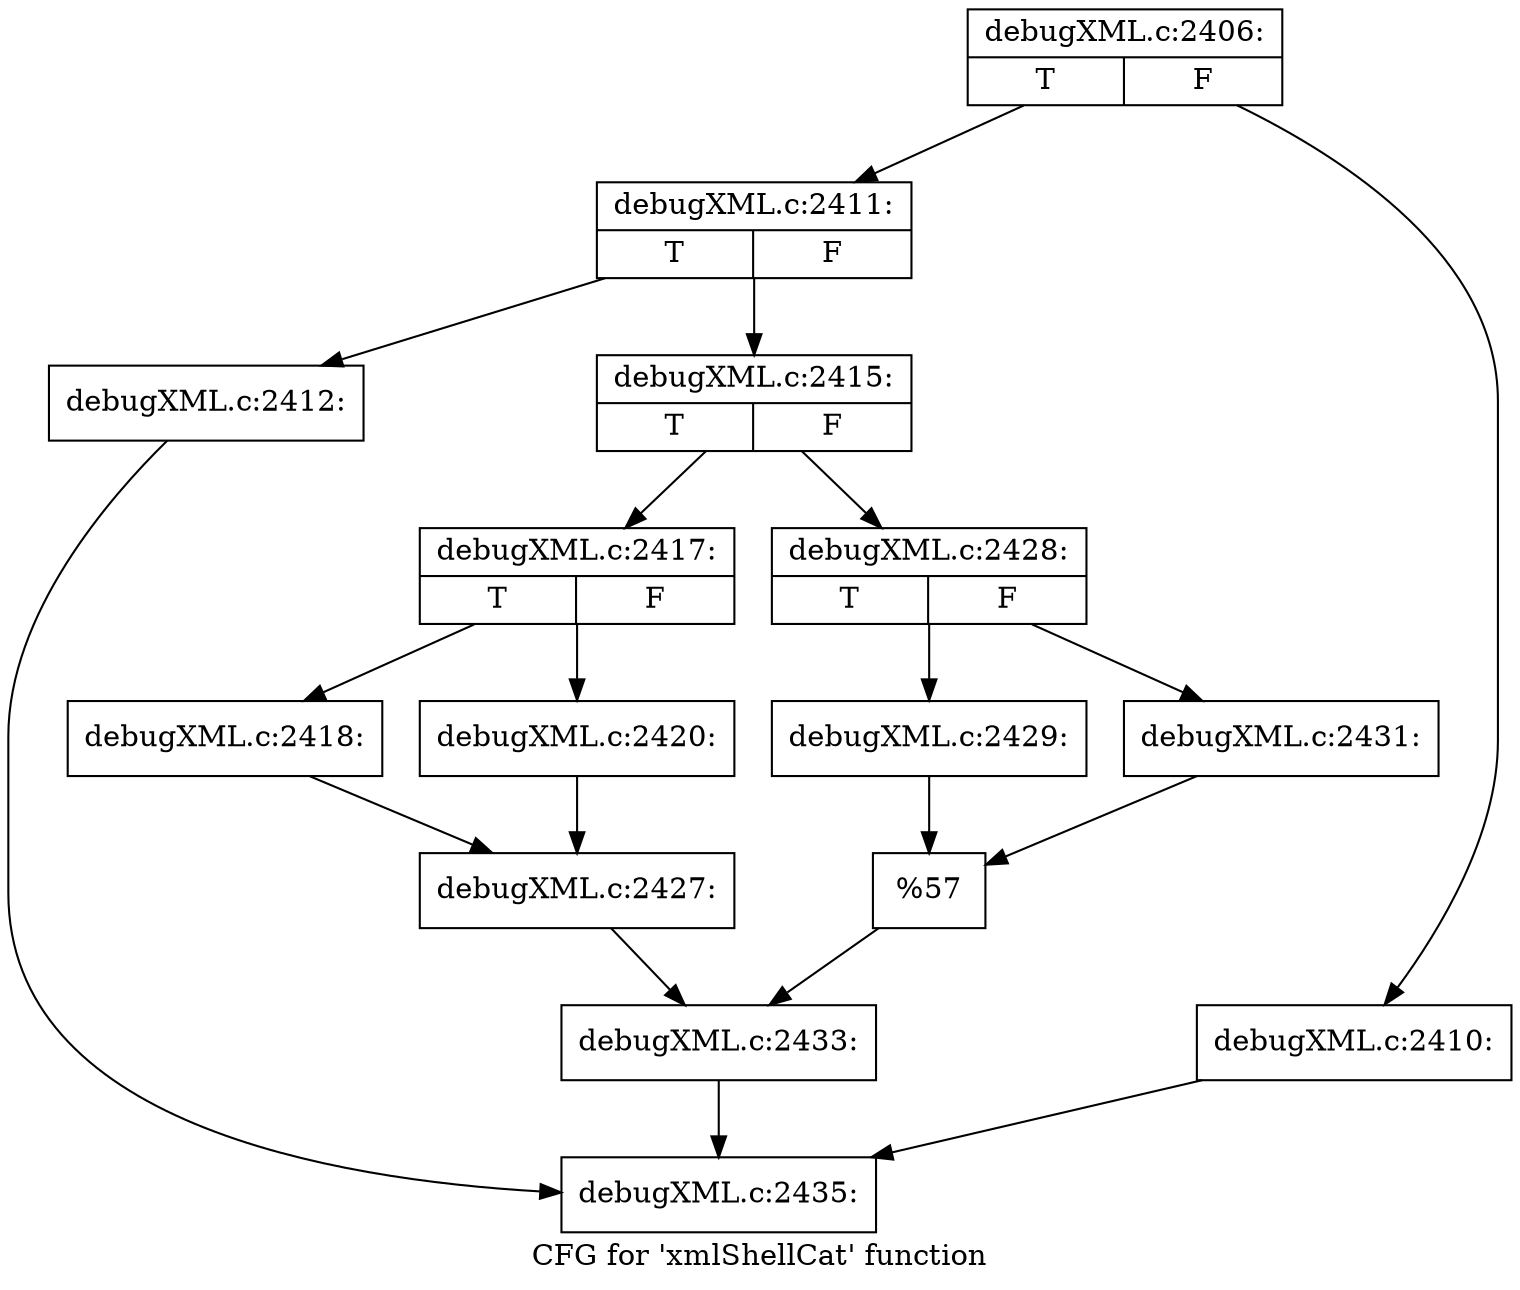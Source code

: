 digraph "CFG for 'xmlShellCat' function" {
	label="CFG for 'xmlShellCat' function";

	Node0x563aec609170 [shape=record,label="{debugXML.c:2406:|{<s0>T|<s1>F}}"];
	Node0x563aec609170 -> Node0x563aec613cd0;
	Node0x563aec609170 -> Node0x563aec613c80;
	Node0x563aec613c80 [shape=record,label="{debugXML.c:2410:}"];
	Node0x563aec613c80 -> Node0x563aec571450;
	Node0x563aec613cd0 [shape=record,label="{debugXML.c:2411:|{<s0>T|<s1>F}}"];
	Node0x563aec613cd0 -> Node0x563aec614100;
	Node0x563aec613cd0 -> Node0x563aec614150;
	Node0x563aec614100 [shape=record,label="{debugXML.c:2412:}"];
	Node0x563aec614100 -> Node0x563aec571450;
	Node0x563aec614150 [shape=record,label="{debugXML.c:2415:|{<s0>T|<s1>F}}"];
	Node0x563aec614150 -> Node0x563aec614830;
	Node0x563aec614150 -> Node0x563aec6148d0;
	Node0x563aec614830 [shape=record,label="{debugXML.c:2417:|{<s0>T|<s1>F}}"];
	Node0x563aec614830 -> Node0x563aec614db0;
	Node0x563aec614830 -> Node0x563aec614e50;
	Node0x563aec614db0 [shape=record,label="{debugXML.c:2418:}"];
	Node0x563aec614db0 -> Node0x563aec614e00;
	Node0x563aec614e50 [shape=record,label="{debugXML.c:2420:}"];
	Node0x563aec614e50 -> Node0x563aec614e00;
	Node0x563aec614e00 [shape=record,label="{debugXML.c:2427:}"];
	Node0x563aec614e00 -> Node0x563aec614880;
	Node0x563aec6148d0 [shape=record,label="{debugXML.c:2428:|{<s0>T|<s1>F}}"];
	Node0x563aec6148d0 -> Node0x563aec617840;
	Node0x563aec6148d0 -> Node0x563aec6178e0;
	Node0x563aec617840 [shape=record,label="{debugXML.c:2429:}"];
	Node0x563aec617840 -> Node0x563aec617890;
	Node0x563aec6178e0 [shape=record,label="{debugXML.c:2431:}"];
	Node0x563aec6178e0 -> Node0x563aec617890;
	Node0x563aec617890 [shape=record,label="{%57}"];
	Node0x563aec617890 -> Node0x563aec614880;
	Node0x563aec614880 [shape=record,label="{debugXML.c:2433:}"];
	Node0x563aec614880 -> Node0x563aec571450;
	Node0x563aec571450 [shape=record,label="{debugXML.c:2435:}"];
}
